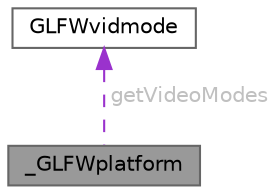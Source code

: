 digraph "_GLFWplatform"
{
 // LATEX_PDF_SIZE
  bgcolor="transparent";
  edge [fontname=Helvetica,fontsize=10,labelfontname=Helvetica,labelfontsize=10];
  node [fontname=Helvetica,fontsize=10,shape=box,height=0.2,width=0.4];
  Node1 [id="Node000001",label="_GLFWplatform",height=0.2,width=0.4,color="gray40", fillcolor="grey60", style="filled", fontcolor="black",tooltip=" "];
  Node2 -> Node1 [id="edge1_Node000001_Node000002",dir="back",color="darkorchid3",style="dashed",tooltip=" ",label=" getVideoModes",fontcolor="grey" ];
  Node2 [id="Node000002",label="GLFWvidmode",height=0.2,width=0.4,color="gray40", fillcolor="white", style="filled",URL="$structGLFWvidmode.html",tooltip="Video mode type."];
}
